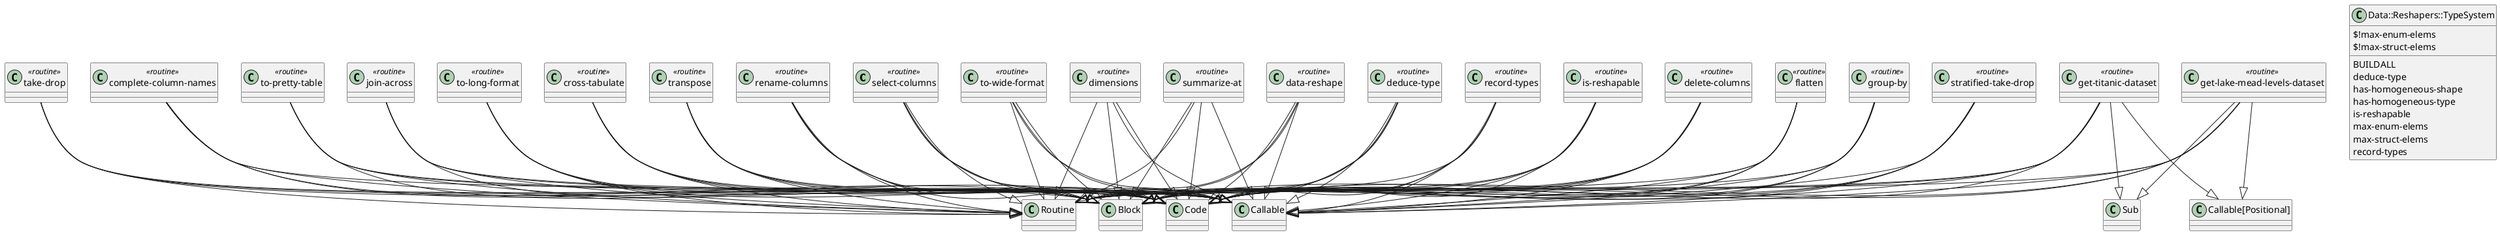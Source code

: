 @startuml
class "select-columns" <<routine>> {
}
"select-columns" --|> Routine
"select-columns" --|> Block
"select-columns" --|> Code
"select-columns" --|> Callable


class "to-wide-format" <<routine>> {
}
"to-wide-format" --|> Routine
"to-wide-format" --|> Block
"to-wide-format" --|> Code
"to-wide-format" --|> Callable


class "dimensions" <<routine>> {
}
"dimensions" --|> Routine
"dimensions" --|> Block
"dimensions" --|> Code
"dimensions" --|> Callable


class "get-titanic-dataset" <<routine>> {
}
"get-titanic-dataset" --|> Sub
"get-titanic-dataset" --|> Routine
"get-titanic-dataset" --|> Block
"get-titanic-dataset" --|> Code
"get-titanic-dataset" --|> Callable
"get-titanic-dataset" --|> "Callable[Positional]"


class "summarize-at" <<routine>> {
}
"summarize-at" --|> Routine
"summarize-at" --|> Block
"summarize-at" --|> Code
"summarize-at" --|> Callable


class "data-reshape" <<routine>> {
}
"data-reshape" --|> Routine
"data-reshape" --|> Block
"data-reshape" --|> Code
"data-reshape" --|> Callable


class "deduce-type" <<routine>> {
}
"deduce-type" --|> Routine
"deduce-type" --|> Block
"deduce-type" --|> Code
"deduce-type" --|> Callable


class "record-types" <<routine>> {
}
"record-types" --|> Routine
"record-types" --|> Block
"record-types" --|> Code
"record-types" --|> Callable


class "is-reshapable" <<routine>> {
}
"is-reshapable" --|> Routine
"is-reshapable" --|> Block
"is-reshapable" --|> Code
"is-reshapable" --|> Callable


class "delete-columns" <<routine>> {
}
"delete-columns" --|> Routine
"delete-columns" --|> Block
"delete-columns" --|> Code
"delete-columns" --|> Callable


class "flatten" <<routine>> {
}
"flatten" --|> Routine
"flatten" --|> Block
"flatten" --|> Code
"flatten" --|> Callable


class "group-by" <<routine>> {
}
"group-by" --|> Routine
"group-by" --|> Block
"group-by" --|> Code
"group-by" --|> Callable


class "stratified-take-drop" <<routine>> {
}
"stratified-take-drop" --|> Routine
"stratified-take-drop" --|> Block
"stratified-take-drop" --|> Code
"stratified-take-drop" --|> Callable


class "take-drop" <<routine>> {
}
"take-drop" --|> Routine
"take-drop" --|> Block
"take-drop" --|> Code
"take-drop" --|> Callable


class "complete-column-names" <<routine>> {
}
"complete-column-names" --|> Routine
"complete-column-names" --|> Block
"complete-column-names" --|> Code
"complete-column-names" --|> Callable


class "to-pretty-table" <<routine>> {
}
"to-pretty-table" --|> Routine
"to-pretty-table" --|> Block
"to-pretty-table" --|> Code
"to-pretty-table" --|> Callable


class "join-across" <<routine>> {
}
"join-across" --|> Routine
"join-across" --|> Block
"join-across" --|> Code
"join-across" --|> Callable


class "get-lake-mead-levels-dataset" <<routine>> {
}
"get-lake-mead-levels-dataset" --|> Sub
"get-lake-mead-levels-dataset" --|> Routine
"get-lake-mead-levels-dataset" --|> Block
"get-lake-mead-levels-dataset" --|> Code
"get-lake-mead-levels-dataset" --|> Callable
"get-lake-mead-levels-dataset" --|> "Callable[Positional]"


class "to-long-format" <<routine>> {
}
"to-long-format" --|> Routine
"to-long-format" --|> Block
"to-long-format" --|> Code
"to-long-format" --|> Callable


class "cross-tabulate" <<routine>> {
}
"cross-tabulate" --|> Routine
"cross-tabulate" --|> Block
"cross-tabulate" --|> Code
"cross-tabulate" --|> Callable


class "transpose" <<routine>> {
}
"transpose" --|> Routine
"transpose" --|> Block
"transpose" --|> Code
"transpose" --|> Callable


class "rename-columns" <<routine>> {
}
"rename-columns" --|> Routine
"rename-columns" --|> Block
"rename-columns" --|> Code
"rename-columns" --|> Callable


class Data::Reshapers::TypeSystem  {
  {field} $!max-enum-elems
  {field} $!max-struct-elems
  {method} BUILDALL
  {method} deduce-type
  {method} has-homogeneous-shape
  {method} has-homogeneous-type
  {method} is-reshapable
  {method} max-enum-elems
  {method} max-struct-elems
  {method} record-types
}


@enduml